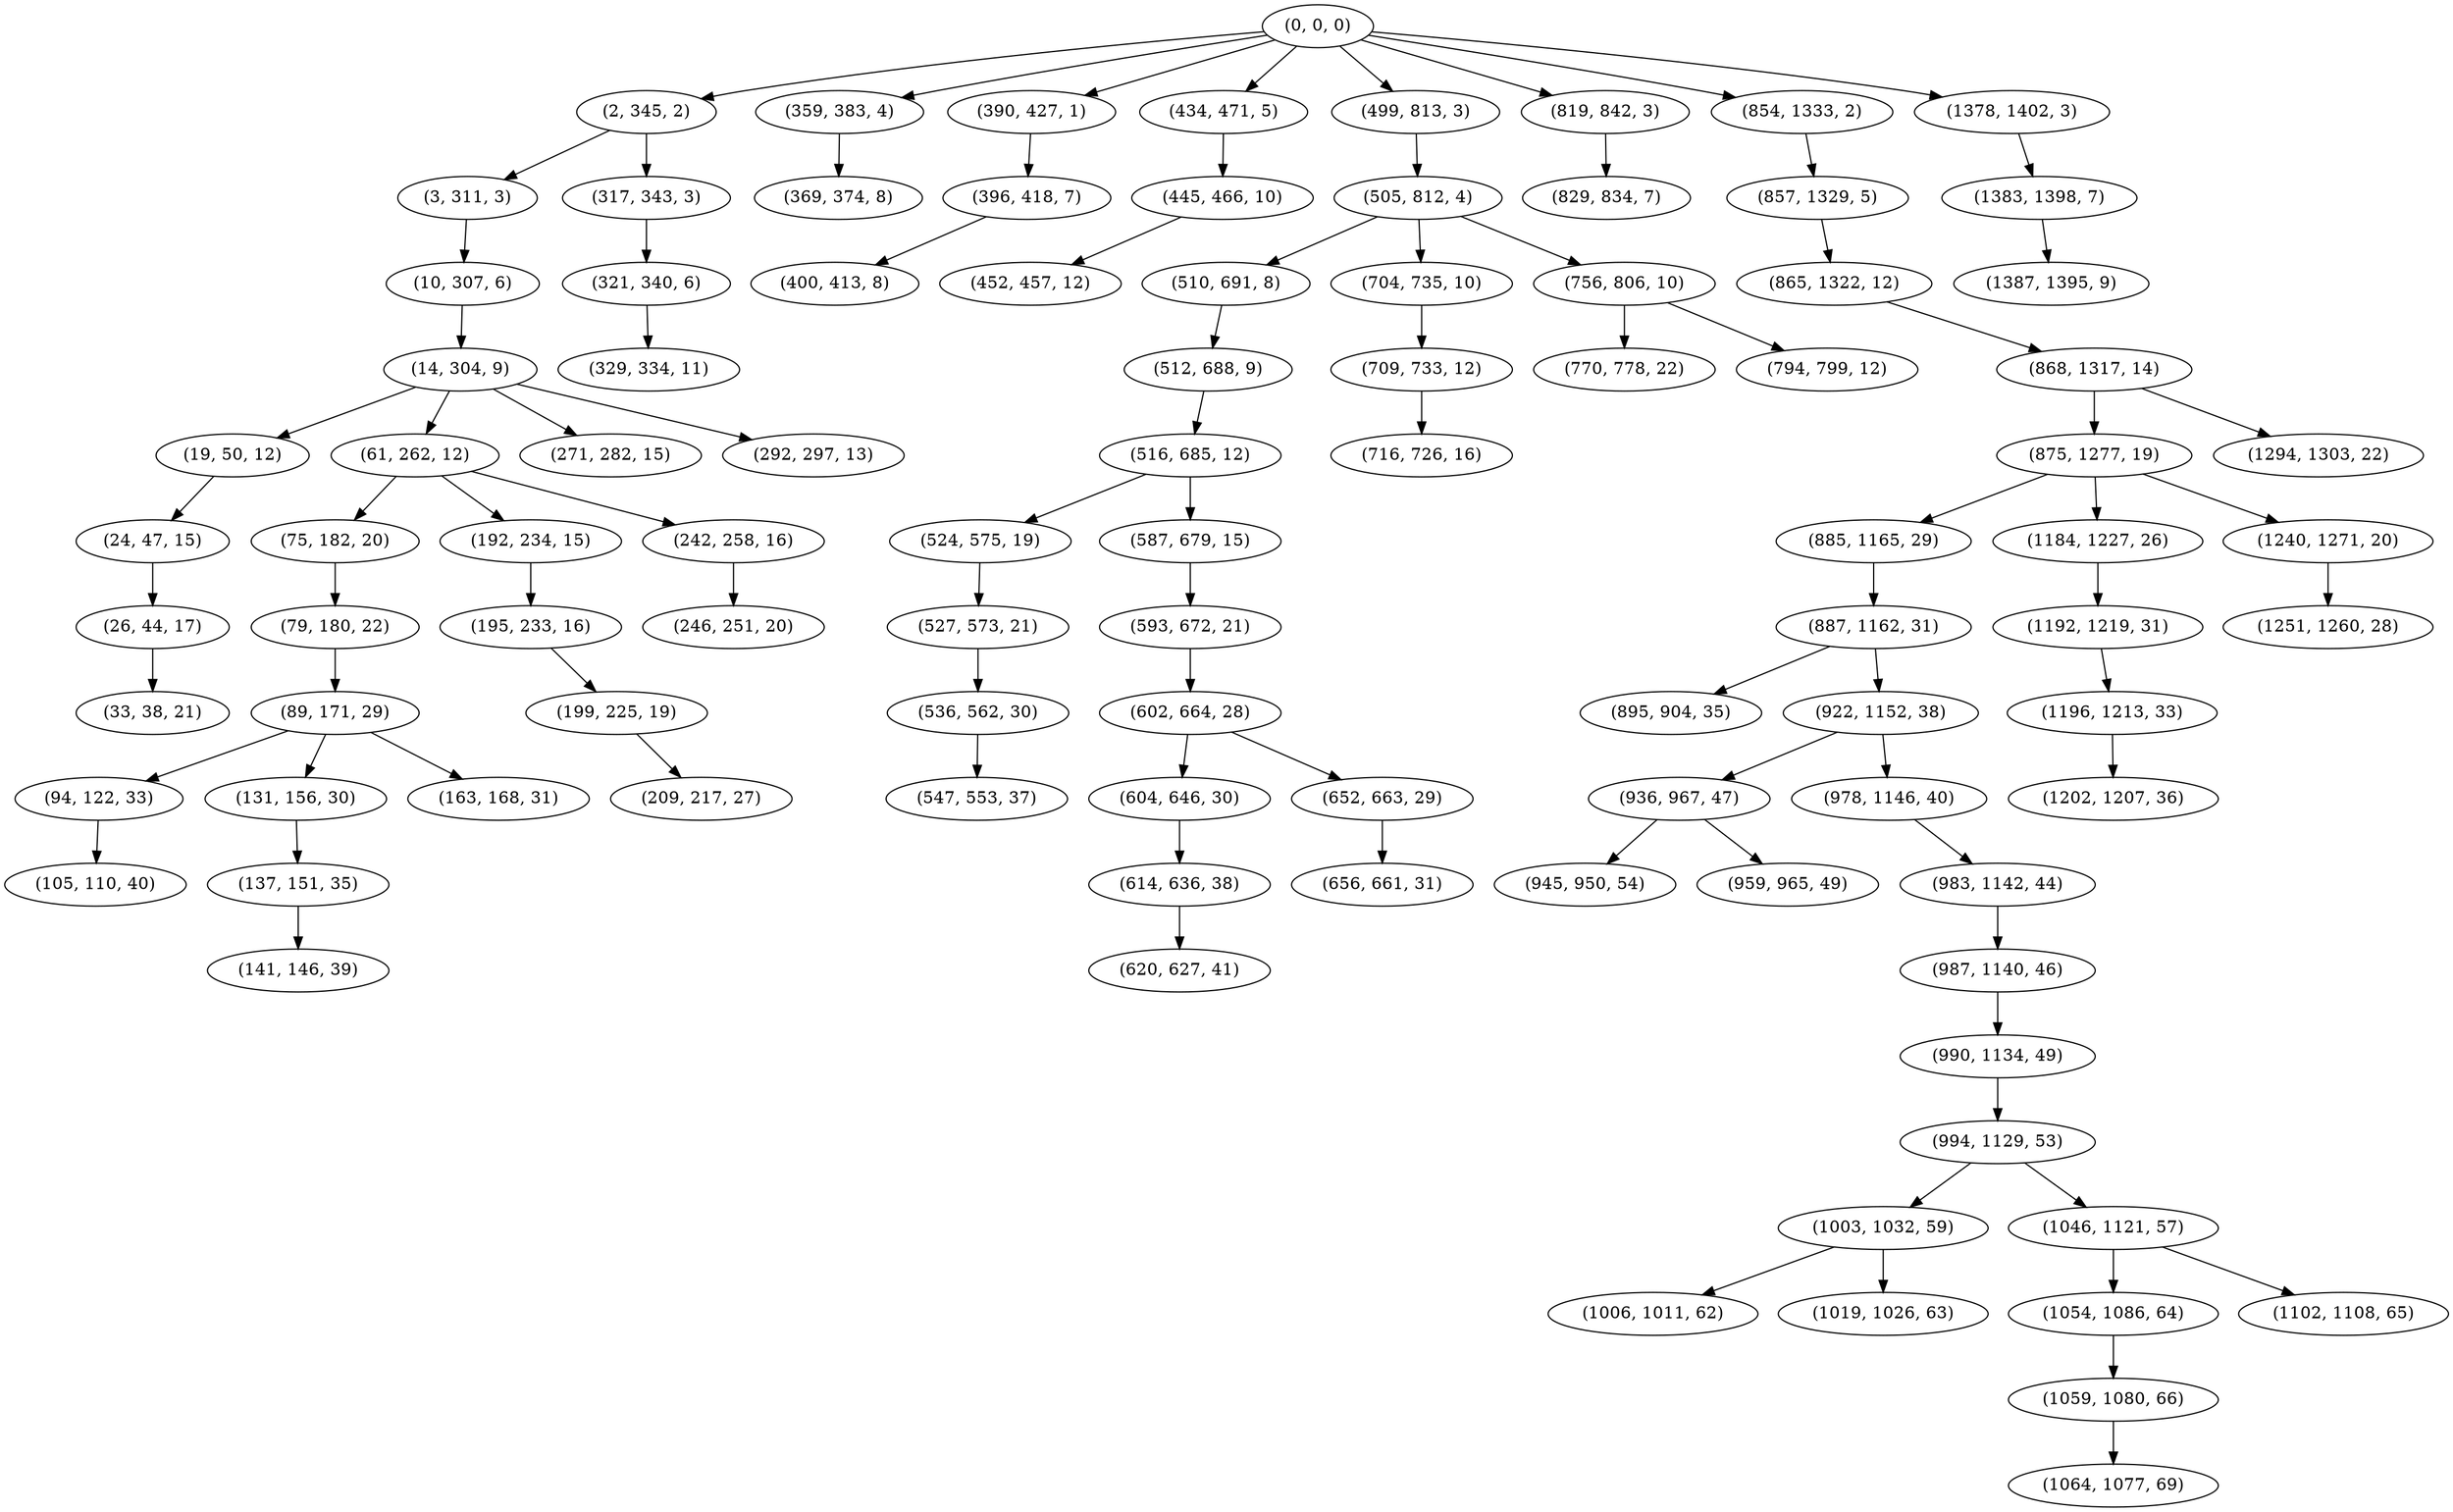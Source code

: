 digraph tree {
    "(0, 0, 0)";
    "(2, 345, 2)";
    "(3, 311, 3)";
    "(10, 307, 6)";
    "(14, 304, 9)";
    "(19, 50, 12)";
    "(24, 47, 15)";
    "(26, 44, 17)";
    "(33, 38, 21)";
    "(61, 262, 12)";
    "(75, 182, 20)";
    "(79, 180, 22)";
    "(89, 171, 29)";
    "(94, 122, 33)";
    "(105, 110, 40)";
    "(131, 156, 30)";
    "(137, 151, 35)";
    "(141, 146, 39)";
    "(163, 168, 31)";
    "(192, 234, 15)";
    "(195, 233, 16)";
    "(199, 225, 19)";
    "(209, 217, 27)";
    "(242, 258, 16)";
    "(246, 251, 20)";
    "(271, 282, 15)";
    "(292, 297, 13)";
    "(317, 343, 3)";
    "(321, 340, 6)";
    "(329, 334, 11)";
    "(359, 383, 4)";
    "(369, 374, 8)";
    "(390, 427, 1)";
    "(396, 418, 7)";
    "(400, 413, 8)";
    "(434, 471, 5)";
    "(445, 466, 10)";
    "(452, 457, 12)";
    "(499, 813, 3)";
    "(505, 812, 4)";
    "(510, 691, 8)";
    "(512, 688, 9)";
    "(516, 685, 12)";
    "(524, 575, 19)";
    "(527, 573, 21)";
    "(536, 562, 30)";
    "(547, 553, 37)";
    "(587, 679, 15)";
    "(593, 672, 21)";
    "(602, 664, 28)";
    "(604, 646, 30)";
    "(614, 636, 38)";
    "(620, 627, 41)";
    "(652, 663, 29)";
    "(656, 661, 31)";
    "(704, 735, 10)";
    "(709, 733, 12)";
    "(716, 726, 16)";
    "(756, 806, 10)";
    "(770, 778, 22)";
    "(794, 799, 12)";
    "(819, 842, 3)";
    "(829, 834, 7)";
    "(854, 1333, 2)";
    "(857, 1329, 5)";
    "(865, 1322, 12)";
    "(868, 1317, 14)";
    "(875, 1277, 19)";
    "(885, 1165, 29)";
    "(887, 1162, 31)";
    "(895, 904, 35)";
    "(922, 1152, 38)";
    "(936, 967, 47)";
    "(945, 950, 54)";
    "(959, 965, 49)";
    "(978, 1146, 40)";
    "(983, 1142, 44)";
    "(987, 1140, 46)";
    "(990, 1134, 49)";
    "(994, 1129, 53)";
    "(1003, 1032, 59)";
    "(1006, 1011, 62)";
    "(1019, 1026, 63)";
    "(1046, 1121, 57)";
    "(1054, 1086, 64)";
    "(1059, 1080, 66)";
    "(1064, 1077, 69)";
    "(1102, 1108, 65)";
    "(1184, 1227, 26)";
    "(1192, 1219, 31)";
    "(1196, 1213, 33)";
    "(1202, 1207, 36)";
    "(1240, 1271, 20)";
    "(1251, 1260, 28)";
    "(1294, 1303, 22)";
    "(1378, 1402, 3)";
    "(1383, 1398, 7)";
    "(1387, 1395, 9)";
    "(0, 0, 0)" -> "(2, 345, 2)";
    "(0, 0, 0)" -> "(359, 383, 4)";
    "(0, 0, 0)" -> "(390, 427, 1)";
    "(0, 0, 0)" -> "(434, 471, 5)";
    "(0, 0, 0)" -> "(499, 813, 3)";
    "(0, 0, 0)" -> "(819, 842, 3)";
    "(0, 0, 0)" -> "(854, 1333, 2)";
    "(0, 0, 0)" -> "(1378, 1402, 3)";
    "(2, 345, 2)" -> "(3, 311, 3)";
    "(2, 345, 2)" -> "(317, 343, 3)";
    "(3, 311, 3)" -> "(10, 307, 6)";
    "(10, 307, 6)" -> "(14, 304, 9)";
    "(14, 304, 9)" -> "(19, 50, 12)";
    "(14, 304, 9)" -> "(61, 262, 12)";
    "(14, 304, 9)" -> "(271, 282, 15)";
    "(14, 304, 9)" -> "(292, 297, 13)";
    "(19, 50, 12)" -> "(24, 47, 15)";
    "(24, 47, 15)" -> "(26, 44, 17)";
    "(26, 44, 17)" -> "(33, 38, 21)";
    "(61, 262, 12)" -> "(75, 182, 20)";
    "(61, 262, 12)" -> "(192, 234, 15)";
    "(61, 262, 12)" -> "(242, 258, 16)";
    "(75, 182, 20)" -> "(79, 180, 22)";
    "(79, 180, 22)" -> "(89, 171, 29)";
    "(89, 171, 29)" -> "(94, 122, 33)";
    "(89, 171, 29)" -> "(131, 156, 30)";
    "(89, 171, 29)" -> "(163, 168, 31)";
    "(94, 122, 33)" -> "(105, 110, 40)";
    "(131, 156, 30)" -> "(137, 151, 35)";
    "(137, 151, 35)" -> "(141, 146, 39)";
    "(192, 234, 15)" -> "(195, 233, 16)";
    "(195, 233, 16)" -> "(199, 225, 19)";
    "(199, 225, 19)" -> "(209, 217, 27)";
    "(242, 258, 16)" -> "(246, 251, 20)";
    "(317, 343, 3)" -> "(321, 340, 6)";
    "(321, 340, 6)" -> "(329, 334, 11)";
    "(359, 383, 4)" -> "(369, 374, 8)";
    "(390, 427, 1)" -> "(396, 418, 7)";
    "(396, 418, 7)" -> "(400, 413, 8)";
    "(434, 471, 5)" -> "(445, 466, 10)";
    "(445, 466, 10)" -> "(452, 457, 12)";
    "(499, 813, 3)" -> "(505, 812, 4)";
    "(505, 812, 4)" -> "(510, 691, 8)";
    "(505, 812, 4)" -> "(704, 735, 10)";
    "(505, 812, 4)" -> "(756, 806, 10)";
    "(510, 691, 8)" -> "(512, 688, 9)";
    "(512, 688, 9)" -> "(516, 685, 12)";
    "(516, 685, 12)" -> "(524, 575, 19)";
    "(516, 685, 12)" -> "(587, 679, 15)";
    "(524, 575, 19)" -> "(527, 573, 21)";
    "(527, 573, 21)" -> "(536, 562, 30)";
    "(536, 562, 30)" -> "(547, 553, 37)";
    "(587, 679, 15)" -> "(593, 672, 21)";
    "(593, 672, 21)" -> "(602, 664, 28)";
    "(602, 664, 28)" -> "(604, 646, 30)";
    "(602, 664, 28)" -> "(652, 663, 29)";
    "(604, 646, 30)" -> "(614, 636, 38)";
    "(614, 636, 38)" -> "(620, 627, 41)";
    "(652, 663, 29)" -> "(656, 661, 31)";
    "(704, 735, 10)" -> "(709, 733, 12)";
    "(709, 733, 12)" -> "(716, 726, 16)";
    "(756, 806, 10)" -> "(770, 778, 22)";
    "(756, 806, 10)" -> "(794, 799, 12)";
    "(819, 842, 3)" -> "(829, 834, 7)";
    "(854, 1333, 2)" -> "(857, 1329, 5)";
    "(857, 1329, 5)" -> "(865, 1322, 12)";
    "(865, 1322, 12)" -> "(868, 1317, 14)";
    "(868, 1317, 14)" -> "(875, 1277, 19)";
    "(868, 1317, 14)" -> "(1294, 1303, 22)";
    "(875, 1277, 19)" -> "(885, 1165, 29)";
    "(875, 1277, 19)" -> "(1184, 1227, 26)";
    "(875, 1277, 19)" -> "(1240, 1271, 20)";
    "(885, 1165, 29)" -> "(887, 1162, 31)";
    "(887, 1162, 31)" -> "(895, 904, 35)";
    "(887, 1162, 31)" -> "(922, 1152, 38)";
    "(922, 1152, 38)" -> "(936, 967, 47)";
    "(922, 1152, 38)" -> "(978, 1146, 40)";
    "(936, 967, 47)" -> "(945, 950, 54)";
    "(936, 967, 47)" -> "(959, 965, 49)";
    "(978, 1146, 40)" -> "(983, 1142, 44)";
    "(983, 1142, 44)" -> "(987, 1140, 46)";
    "(987, 1140, 46)" -> "(990, 1134, 49)";
    "(990, 1134, 49)" -> "(994, 1129, 53)";
    "(994, 1129, 53)" -> "(1003, 1032, 59)";
    "(994, 1129, 53)" -> "(1046, 1121, 57)";
    "(1003, 1032, 59)" -> "(1006, 1011, 62)";
    "(1003, 1032, 59)" -> "(1019, 1026, 63)";
    "(1046, 1121, 57)" -> "(1054, 1086, 64)";
    "(1046, 1121, 57)" -> "(1102, 1108, 65)";
    "(1054, 1086, 64)" -> "(1059, 1080, 66)";
    "(1059, 1080, 66)" -> "(1064, 1077, 69)";
    "(1184, 1227, 26)" -> "(1192, 1219, 31)";
    "(1192, 1219, 31)" -> "(1196, 1213, 33)";
    "(1196, 1213, 33)" -> "(1202, 1207, 36)";
    "(1240, 1271, 20)" -> "(1251, 1260, 28)";
    "(1378, 1402, 3)" -> "(1383, 1398, 7)";
    "(1383, 1398, 7)" -> "(1387, 1395, 9)";
}
